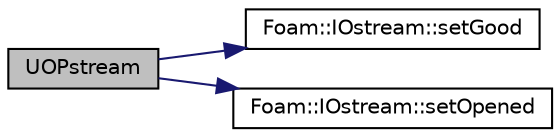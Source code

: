 digraph "UOPstream"
{
  bgcolor="transparent";
  edge [fontname="Helvetica",fontsize="10",labelfontname="Helvetica",labelfontsize="10"];
  node [fontname="Helvetica",fontsize="10",shape=record];
  rankdir="LR";
  Node1 [label="UOPstream",height=0.2,width=0.4,color="black", fillcolor="grey75", style="filled", fontcolor="black"];
  Node1 -> Node2 [color="midnightblue",fontsize="10",style="solid",fontname="Helvetica"];
  Node2 [label="Foam::IOstream::setGood",height=0.2,width=0.4,color="black",URL="$a01185.html#a473118515da3a7497d0673dd24674c70",tooltip="Set stream to be good. "];
  Node1 -> Node3 [color="midnightblue",fontsize="10",style="solid",fontname="Helvetica"];
  Node3 [label="Foam::IOstream::setOpened",height=0.2,width=0.4,color="black",URL="$a01185.html#ab945a2e2c4278c06f4527d8e163b904e",tooltip="Set stream opened. "];
}
